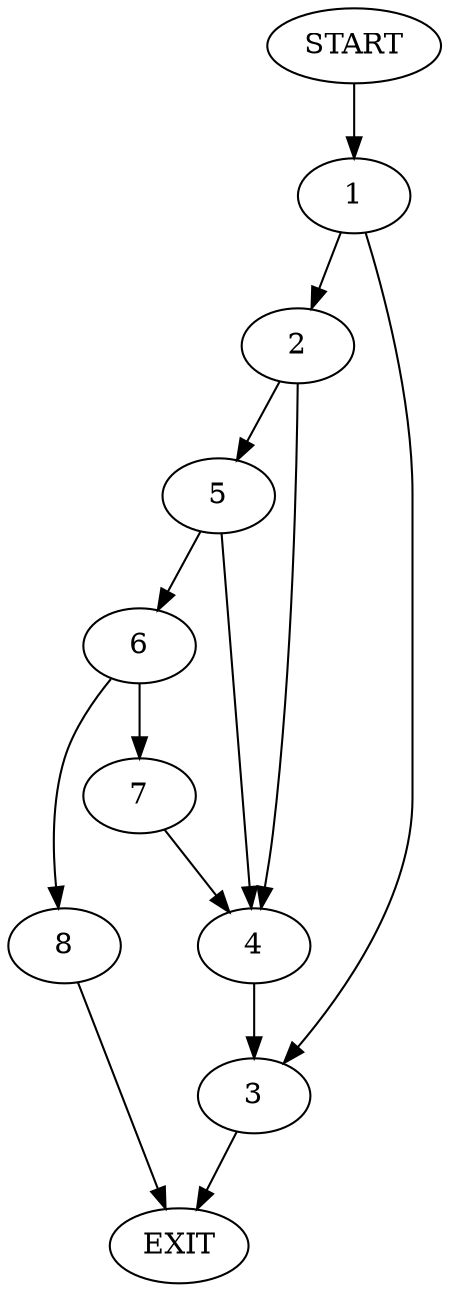 digraph {
0 [label="START"]
9 [label="EXIT"]
0 -> 1
1 -> 2
1 -> 3
2 -> 4
2 -> 5
3 -> 9
4 -> 3
5 -> 4
5 -> 6
6 -> 7
6 -> 8
8 -> 9
7 -> 4
}
